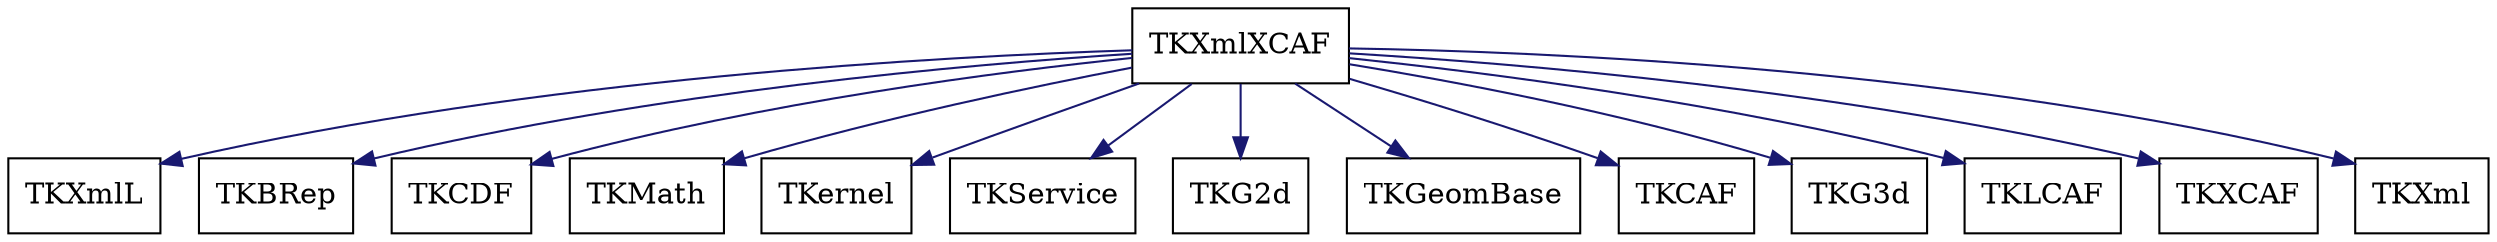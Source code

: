 digraph schema_TKXmlXCAF
{
	TKXmlXCAF [ URL = "toolkit_tkxmlxcaf.html", shape = box ]
	TKXmlL [ URL = "toolkit_tkxmll.html" , shape = box ]
	TKXmlXCAF -> TKXmlL [ color = "midnightblue", style = "solid" ]
	TKBRep [ URL = "toolkit_tkbrep.html" , shape = box ]
	TKXmlXCAF -> TKBRep [ color = "midnightblue", style = "solid" ]
	TKCDF [ URL = "toolkit_tkcdf.html" , shape = box ]
	TKXmlXCAF -> TKCDF [ color = "midnightblue", style = "solid" ]
	TKMath [ URL = "toolkit_tkmath.html" , shape = box ]
	TKXmlXCAF -> TKMath [ color = "midnightblue", style = "solid" ]
	TKernel [ URL = "toolkit_tkernel.html" , shape = box ]
	TKXmlXCAF -> TKernel [ color = "midnightblue", style = "solid" ]
	TKService [ URL = "toolkit_tkservice.html" , shape = box ]
	TKXmlXCAF -> TKService [ color = "midnightblue", style = "solid" ]
	TKG2d [ URL = "toolkit_tkg2d.html" , shape = box ]
	TKXmlXCAF -> TKG2d [ color = "midnightblue", style = "solid" ]
	TKGeomBase [ URL = "toolkit_tkgeombase.html" , shape = box ]
	TKXmlXCAF -> TKGeomBase [ color = "midnightblue", style = "solid" ]
	TKCAF [ URL = "toolkit_tkcaf.html" , shape = box ]
	TKXmlXCAF -> TKCAF [ color = "midnightblue", style = "solid" ]
	TKG3d [ URL = "toolkit_tkg3d.html" , shape = box ]
	TKXmlXCAF -> TKG3d [ color = "midnightblue", style = "solid" ]
	TKLCAF [ URL = "toolkit_tklcaf.html" , shape = box ]
	TKXmlXCAF -> TKLCAF [ color = "midnightblue", style = "solid" ]
	TKXCAF [ URL = "toolkit_tkxcaf.html" , shape = box ]
	TKXmlXCAF -> TKXCAF [ color = "midnightblue", style = "solid" ]
	TKXml [ URL = "toolkit_tkxml.html" , shape = box ]
	TKXmlXCAF -> TKXml [ color = "midnightblue", style = "solid" ]
	aspect = 1
}
